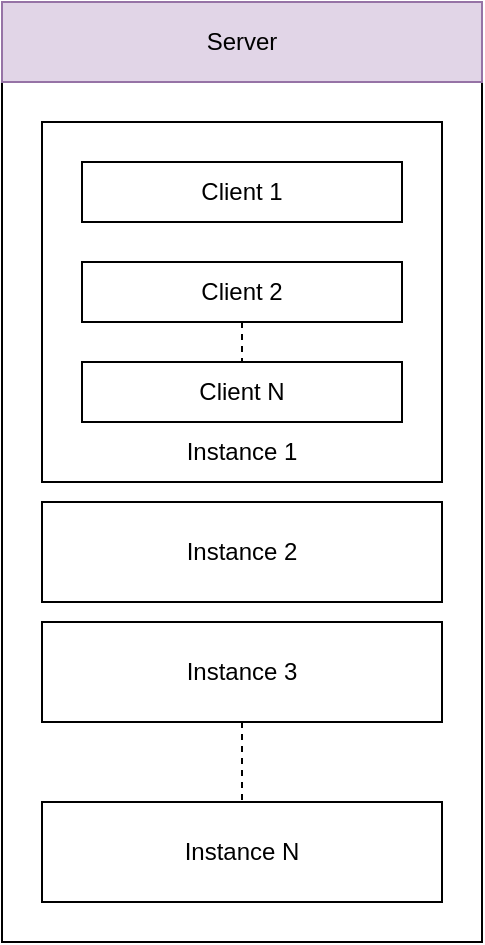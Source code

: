 <mxfile version="20.8.3" type="github">
  <diagram id="IYuIip3eOyXfyuH6mt3i" name="Page-1">
    <mxGraphModel dx="1595" dy="859" grid="1" gridSize="10" guides="1" tooltips="1" connect="1" arrows="1" fold="1" page="1" pageScale="1" pageWidth="850" pageHeight="1100" math="0" shadow="0">
      <root>
        <mxCell id="0" />
        <mxCell id="1" parent="0" />
        <mxCell id="2_6LWp1_aZbLUd6CnHVo-1" value="" style="rounded=0;whiteSpace=wrap;html=1;" parent="1" vertex="1">
          <mxGeometry x="120" y="120" width="240" height="430" as="geometry" />
        </mxCell>
        <mxCell id="2_6LWp1_aZbLUd6CnHVo-2" value="" style="rounded=0;whiteSpace=wrap;html=1;" parent="1" vertex="1">
          <mxGeometry x="140" y="140" width="200" height="180" as="geometry" />
        </mxCell>
        <mxCell id="2_6LWp1_aZbLUd6CnHVo-3" value="Instance 2" style="rounded=0;whiteSpace=wrap;html=1;" parent="1" vertex="1">
          <mxGeometry x="140" y="330" width="200" height="50" as="geometry" />
        </mxCell>
        <mxCell id="2_6LWp1_aZbLUd6CnHVo-4" value="Instance 3" style="rounded=0;whiteSpace=wrap;html=1;" parent="1" vertex="1">
          <mxGeometry x="140" y="390" width="200" height="50" as="geometry" />
        </mxCell>
        <mxCell id="2_6LWp1_aZbLUd6CnHVo-5" value="Instance N" style="rounded=0;whiteSpace=wrap;html=1;" parent="1" vertex="1">
          <mxGeometry x="140" y="480" width="200" height="50" as="geometry" />
        </mxCell>
        <mxCell id="2_6LWp1_aZbLUd6CnHVo-7" value="Client 1" style="rounded=0;whiteSpace=wrap;html=1;" parent="1" vertex="1">
          <mxGeometry x="160" y="160" width="160" height="30" as="geometry" />
        </mxCell>
        <mxCell id="2_6LWp1_aZbLUd6CnHVo-8" value="Client 2" style="rounded=0;whiteSpace=wrap;html=1;" parent="1" vertex="1">
          <mxGeometry x="160" y="210" width="160" height="30" as="geometry" />
        </mxCell>
        <mxCell id="2_6LWp1_aZbLUd6CnHVo-9" value="Client N" style="rounded=0;whiteSpace=wrap;html=1;" parent="1" vertex="1">
          <mxGeometry x="160" y="260" width="160" height="30" as="geometry" />
        </mxCell>
        <mxCell id="2_6LWp1_aZbLUd6CnHVo-10" value="Server" style="rounded=0;whiteSpace=wrap;html=1;fillColor=#e1d5e7;strokeColor=#9673a6;" parent="1" vertex="1">
          <mxGeometry x="120" y="80" width="240" height="40" as="geometry" />
        </mxCell>
        <mxCell id="2_6LWp1_aZbLUd6CnHVo-11" value="Instance 1" style="text;html=1;strokeColor=none;fillColor=none;align=center;verticalAlign=middle;whiteSpace=wrap;rounded=0;" parent="1" vertex="1">
          <mxGeometry x="160" y="290" width="160" height="30" as="geometry" />
        </mxCell>
        <mxCell id="dM3SJ2M1hShFCcMIYBTX-1" value="" style="endArrow=none;dashed=1;html=1;rounded=0;exitX=0.5;exitY=1;exitDx=0;exitDy=0;" edge="1" parent="1" source="2_6LWp1_aZbLUd6CnHVo-8" target="2_6LWp1_aZbLUd6CnHVo-9">
          <mxGeometry width="50" height="50" relative="1" as="geometry">
            <mxPoint x="400" y="430" as="sourcePoint" />
            <mxPoint x="400" y="400" as="targetPoint" />
          </mxGeometry>
        </mxCell>
        <mxCell id="dM3SJ2M1hShFCcMIYBTX-2" value="" style="endArrow=none;dashed=1;html=1;rounded=0;exitX=0.5;exitY=1;exitDx=0;exitDy=0;entryX=0.5;entryY=0;entryDx=0;entryDy=0;" edge="1" parent="1" source="2_6LWp1_aZbLUd6CnHVo-4" target="2_6LWp1_aZbLUd6CnHVo-5">
          <mxGeometry width="50" height="50" relative="1" as="geometry">
            <mxPoint x="250" y="245" as="sourcePoint" />
            <mxPoint x="250" y="270" as="targetPoint" />
          </mxGeometry>
        </mxCell>
      </root>
    </mxGraphModel>
  </diagram>
</mxfile>
